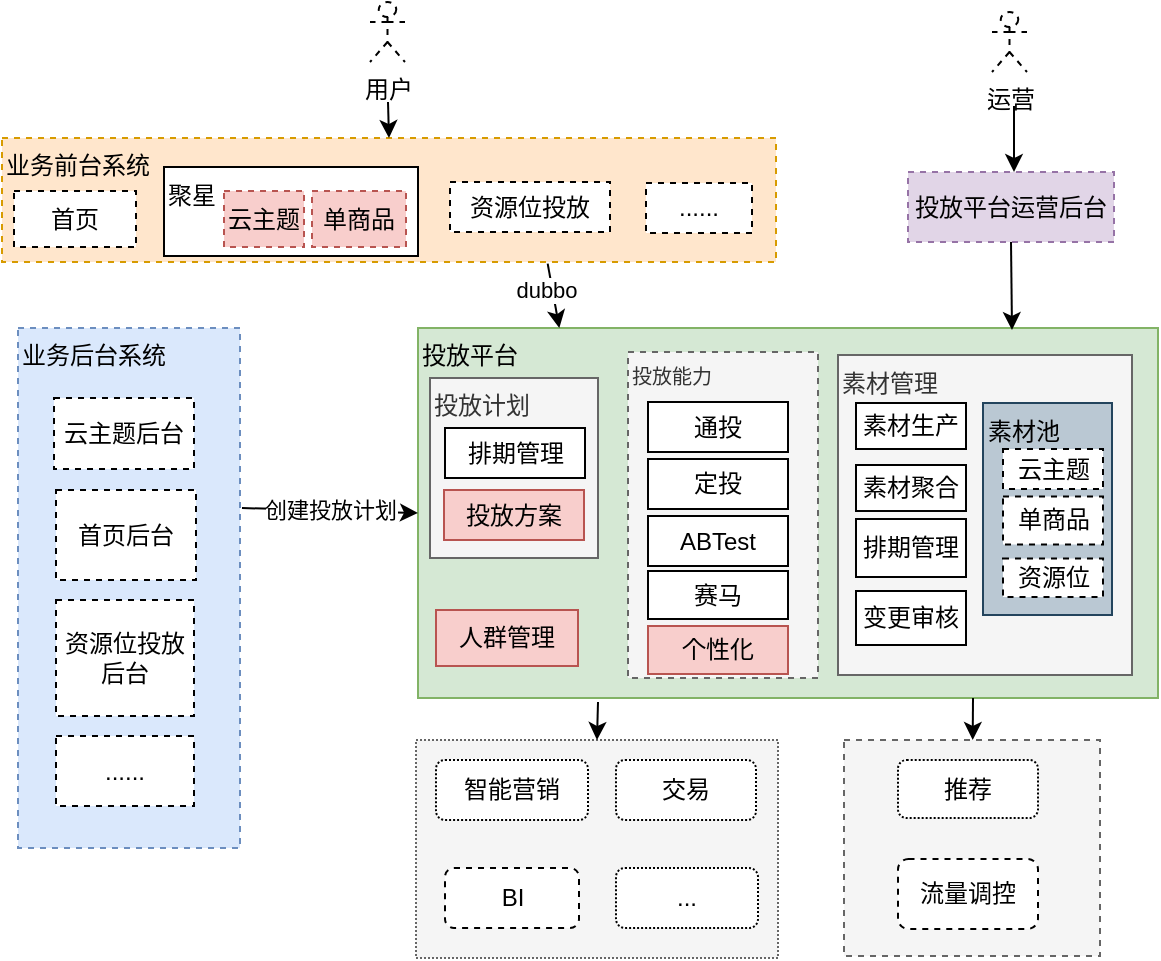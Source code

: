 <mxfile version="13.6.6" type="github">
  <diagram id="yP1MtyXhHekd8L7kZ_Y-" name="Page-1">
    <mxGraphModel dx="1186" dy="661" grid="0" gridSize="10" guides="1" tooltips="1" connect="1" arrows="1" fold="1" page="1" pageScale="1" pageWidth="827" pageHeight="1169" math="0" shadow="0">
      <root>
        <mxCell id="0" />
        <mxCell id="1" parent="0" />
        <mxCell id="SAk0w7PRKyOR6Q5ZeCQe-9" value="" style="rounded=0;whiteSpace=wrap;html=1;dashed=1;fillColor=#f5f5f5;strokeColor=#666666;fontColor=#333333;" parent="1" vertex="1">
          <mxGeometry x="473" y="471" width="128" height="108" as="geometry" />
        </mxCell>
        <mxCell id="wOw6Tid5QmzaZG2gmArs-5" value="" style="rounded=0;whiteSpace=wrap;html=1;dashed=1;dashPattern=1 1;fillColor=#f5f5f5;strokeColor=#666666;fontColor=#333333;" parent="1" vertex="1">
          <mxGeometry x="259" y="471" width="181" height="109" as="geometry" />
        </mxCell>
        <mxCell id="wOw6Tid5QmzaZG2gmArs-6" value="智能营销" style="rounded=1;whiteSpace=wrap;html=1;dashed=1;dashPattern=1 1;" parent="1" vertex="1">
          <mxGeometry x="269" y="481" width="76" height="30" as="geometry" />
        </mxCell>
        <mxCell id="wOw6Tid5QmzaZG2gmArs-7" value="交易" style="rounded=1;whiteSpace=wrap;html=1;dashed=1;dashPattern=1 1;" parent="1" vertex="1">
          <mxGeometry x="359" y="481" width="70" height="30" as="geometry" />
        </mxCell>
        <mxCell id="wOw6Tid5QmzaZG2gmArs-8" value="推荐" style="rounded=1;whiteSpace=wrap;html=1;dashed=1;dashPattern=1 1;" parent="1" vertex="1">
          <mxGeometry x="500" y="481" width="70" height="29" as="geometry" />
        </mxCell>
        <mxCell id="wOw6Tid5QmzaZG2gmArs-9" value="..." style="rounded=1;whiteSpace=wrap;html=1;dashed=1;dashPattern=1 1;" parent="1" vertex="1">
          <mxGeometry x="359" y="535" width="71" height="30" as="geometry" />
        </mxCell>
        <mxCell id="wOw6Tid5QmzaZG2gmArs-24" value="投放平台" style="rounded=0;whiteSpace=wrap;html=1;align=left;horizontal=1;verticalAlign=top;fillColor=#d5e8d4;strokeColor=#82b366;" parent="1" vertex="1">
          <mxGeometry x="260" y="265" width="370" height="185" as="geometry" />
        </mxCell>
        <mxCell id="SAk0w7PRKyOR6Q5ZeCQe-10" value="BI" style="rounded=1;whiteSpace=wrap;html=1;dashed=1;" parent="1" vertex="1">
          <mxGeometry x="273.5" y="535" width="67" height="30" as="geometry" />
        </mxCell>
        <mxCell id="SAk0w7PRKyOR6Q5ZeCQe-11" value="业务前台系统" style="rounded=0;whiteSpace=wrap;html=1;dashed=1;fillColor=#ffe6cc;strokeColor=#d79b00;verticalAlign=top;align=left;" parent="1" vertex="1">
          <mxGeometry x="52" y="170" width="387" height="62" as="geometry" />
        </mxCell>
        <mxCell id="SAk0w7PRKyOR6Q5ZeCQe-18" value="人群管理" style="rounded=0;whiteSpace=wrap;html=1;fillColor=#f8cecc;strokeColor=#b85450;" parent="1" vertex="1">
          <mxGeometry x="269" y="406" width="71" height="28" as="geometry" />
        </mxCell>
        <mxCell id="SAk0w7PRKyOR6Q5ZeCQe-22" value="投放计划" style="rounded=0;whiteSpace=wrap;html=1;fillColor=#f5f5f5;strokeColor=#666666;verticalAlign=top;align=left;fontColor=#333333;" parent="1" vertex="1">
          <mxGeometry x="266" y="290" width="84" height="90" as="geometry" />
        </mxCell>
        <mxCell id="SAk0w7PRKyOR6Q5ZeCQe-23" value="&lt;div&gt;&lt;span&gt;&lt;sup&gt;投放能力&lt;/sup&gt;&lt;/span&gt;&lt;/div&gt;" style="rounded=0;whiteSpace=wrap;html=1;dashed=1;align=left;horizontal=1;verticalAlign=top;fillColor=#f5f5f5;strokeColor=#666666;fontColor=#333333;" parent="1" vertex="1">
          <mxGeometry x="365" y="277" width="95" height="163" as="geometry" />
        </mxCell>
        <mxCell id="SAk0w7PRKyOR6Q5ZeCQe-24" value="通投" style="rounded=0;whiteSpace=wrap;html=1;" parent="1" vertex="1">
          <mxGeometry x="375" y="302" width="70" height="25" as="geometry" />
        </mxCell>
        <mxCell id="SAk0w7PRKyOR6Q5ZeCQe-25" value="定投" style="rounded=0;whiteSpace=wrap;html=1;" parent="1" vertex="1">
          <mxGeometry x="375" y="330.5" width="70" height="25" as="geometry" />
        </mxCell>
        <mxCell id="SAk0w7PRKyOR6Q5ZeCQe-26" value="ABTest" style="rounded=0;whiteSpace=wrap;html=1;" parent="1" vertex="1">
          <mxGeometry x="375" y="359" width="70" height="25" as="geometry" />
        </mxCell>
        <mxCell id="SAk0w7PRKyOR6Q5ZeCQe-27" value="赛马" style="rounded=0;whiteSpace=wrap;html=1;" parent="1" vertex="1">
          <mxGeometry x="375" y="386.5" width="70" height="24" as="geometry" />
        </mxCell>
        <mxCell id="SAk0w7PRKyOR6Q5ZeCQe-28" value="素材管理" style="rounded=0;whiteSpace=wrap;html=1;fillColor=#f5f5f5;strokeColor=#666666;fontColor=#333333;align=left;horizontal=1;verticalAlign=top;" parent="1" vertex="1">
          <mxGeometry x="470" y="278.5" width="147" height="160" as="geometry" />
        </mxCell>
        <mxCell id="SAk0w7PRKyOR6Q5ZeCQe-29" value="素材生产" style="rounded=0;whiteSpace=wrap;html=1;" parent="1" vertex="1">
          <mxGeometry x="479" y="302.5" width="55" height="23" as="geometry" />
        </mxCell>
        <mxCell id="SAk0w7PRKyOR6Q5ZeCQe-31" value="素材聚合" style="rounded=0;whiteSpace=wrap;html=1;" parent="1" vertex="1">
          <mxGeometry x="479" y="333.5" width="55" height="23" as="geometry" />
        </mxCell>
        <mxCell id="SAk0w7PRKyOR6Q5ZeCQe-32" value="排期管理" style="rounded=0;whiteSpace=wrap;html=1;" parent="1" vertex="1">
          <mxGeometry x="479" y="360.5" width="55" height="29" as="geometry" />
        </mxCell>
        <mxCell id="SAk0w7PRKyOR6Q5ZeCQe-33" value="资源位投放" style="rounded=0;whiteSpace=wrap;html=1;dashed=1;" parent="1" vertex="1">
          <mxGeometry x="276" y="192" width="80" height="25" as="geometry" />
        </mxCell>
        <mxCell id="SAk0w7PRKyOR6Q5ZeCQe-36" value="投放平台运营后台" style="rounded=0;whiteSpace=wrap;html=1;dashed=1;fillColor=#e1d5e7;strokeColor=#9673a6;" parent="1" vertex="1">
          <mxGeometry x="505" y="187" width="103" height="35" as="geometry" />
        </mxCell>
        <mxCell id="SAk0w7PRKyOR6Q5ZeCQe-37" value="运营" style="shape=umlActor;verticalLabelPosition=bottom;verticalAlign=top;html=1;outlineConnect=0;dashed=1;" parent="1" vertex="1">
          <mxGeometry x="547" y="107" width="17.5" height="30" as="geometry" />
        </mxCell>
        <mxCell id="SAk0w7PRKyOR6Q5ZeCQe-39" value="用户" style="shape=umlActor;verticalLabelPosition=bottom;verticalAlign=top;html=1;outlineConnect=0;dashed=1;" parent="1" vertex="1">
          <mxGeometry x="236" y="102" width="17.5" height="30" as="geometry" />
        </mxCell>
        <mxCell id="SAk0w7PRKyOR6Q5ZeCQe-41" value="" style="endArrow=classic;html=1;entryX=0.5;entryY=0;entryDx=0;entryDy=0;" parent="1" target="SAk0w7PRKyOR6Q5ZeCQe-11" edge="1">
          <mxGeometry width="50" height="50" relative="1" as="geometry">
            <mxPoint x="245" y="152" as="sourcePoint" />
            <mxPoint x="480" y="242" as="targetPoint" />
          </mxGeometry>
        </mxCell>
        <mxCell id="SAk0w7PRKyOR6Q5ZeCQe-42" value="" style="endArrow=classic;html=1;" parent="1" edge="1">
          <mxGeometry width="50" height="50" relative="1" as="geometry">
            <mxPoint x="558" y="154" as="sourcePoint" />
            <mxPoint x="558" y="187" as="targetPoint" />
          </mxGeometry>
        </mxCell>
        <mxCell id="SAk0w7PRKyOR6Q5ZeCQe-43" value="" style="endArrow=classic;html=1;exitX=0.705;exitY=1.013;exitDx=0;exitDy=0;entryX=0.191;entryY=0;entryDx=0;entryDy=0;exitPerimeter=0;entryPerimeter=0;" parent="1" source="SAk0w7PRKyOR6Q5ZeCQe-11" target="wOw6Tid5QmzaZG2gmArs-24" edge="1">
          <mxGeometry width="50" height="50" relative="1" as="geometry">
            <mxPoint x="430" y="310" as="sourcePoint" />
            <mxPoint x="300" y="260" as="targetPoint" />
          </mxGeometry>
        </mxCell>
        <mxCell id="SAk0w7PRKyOR6Q5ZeCQe-62" value="dubbo" style="edgeLabel;html=1;align=center;verticalAlign=middle;resizable=0;points=[];" parent="SAk0w7PRKyOR6Q5ZeCQe-43" vertex="1" connectable="0">
          <mxGeometry x="-0.228" y="-3" relative="1" as="geometry">
            <mxPoint as="offset" />
          </mxGeometry>
        </mxCell>
        <mxCell id="SAk0w7PRKyOR6Q5ZeCQe-44" value="" style="endArrow=classic;html=1;exitX=0.5;exitY=1;exitDx=0;exitDy=0;" parent="1" source="SAk0w7PRKyOR6Q5ZeCQe-36" edge="1">
          <mxGeometry width="50" height="50" relative="1" as="geometry">
            <mxPoint x="260" y="255" as="sourcePoint" />
            <mxPoint x="557" y="266" as="targetPoint" />
          </mxGeometry>
        </mxCell>
        <mxCell id="SAk0w7PRKyOR6Q5ZeCQe-46" value="业务后台系统" style="rounded=0;whiteSpace=wrap;html=1;dashed=1;fillColor=#dae8fc;align=left;strokeColor=#6c8ebf;verticalAlign=top;" parent="1" vertex="1">
          <mxGeometry x="60" y="265" width="111" height="260" as="geometry" />
        </mxCell>
        <mxCell id="SAk0w7PRKyOR6Q5ZeCQe-47" value="云主题后台" style="rounded=0;whiteSpace=wrap;html=1;dashed=1;align=center;" parent="1" vertex="1">
          <mxGeometry x="78" y="300" width="70" height="35.5" as="geometry" />
        </mxCell>
        <mxCell id="SAk0w7PRKyOR6Q5ZeCQe-48" value="首页后台" style="rounded=0;whiteSpace=wrap;html=1;dashed=1;align=center;" parent="1" vertex="1">
          <mxGeometry x="79" y="346" width="70" height="45" as="geometry" />
        </mxCell>
        <mxCell id="SAk0w7PRKyOR6Q5ZeCQe-49" value="创建投放计划" style="endArrow=classic;html=1;entryX=0;entryY=0.5;entryDx=0;entryDy=0;" parent="1" target="wOw6Tid5QmzaZG2gmArs-24" edge="1">
          <mxGeometry width="50" height="50" relative="1" as="geometry">
            <mxPoint x="172" y="355" as="sourcePoint" />
            <mxPoint x="480" y="250" as="targetPoint" />
          </mxGeometry>
        </mxCell>
        <mxCell id="SAk0w7PRKyOR6Q5ZeCQe-50" value="......" style="rounded=0;whiteSpace=wrap;html=1;dashed=1;align=center;" parent="1" vertex="1">
          <mxGeometry x="79" y="469" width="69" height="35" as="geometry" />
        </mxCell>
        <mxCell id="SAk0w7PRKyOR6Q5ZeCQe-51" value="" style="endArrow=classic;html=1;entryX=0.5;entryY=0;entryDx=0;entryDy=0;" parent="1" target="wOw6Tid5QmzaZG2gmArs-5" edge="1">
          <mxGeometry width="50" height="50" relative="1" as="geometry">
            <mxPoint x="350" y="452" as="sourcePoint" />
            <mxPoint x="480" y="280" as="targetPoint" />
          </mxGeometry>
        </mxCell>
        <mxCell id="SAk0w7PRKyOR6Q5ZeCQe-55" value="流量调控" style="rounded=1;whiteSpace=wrap;html=1;dashed=1;align=center;" parent="1" vertex="1">
          <mxGeometry x="500" y="530.5" width="70" height="35" as="geometry" />
        </mxCell>
        <mxCell id="SAk0w7PRKyOR6Q5ZeCQe-57" value="首页" style="rounded=0;whiteSpace=wrap;html=1;dashed=1;" parent="1" vertex="1">
          <mxGeometry x="58" y="196.5" width="61" height="28" as="geometry" />
        </mxCell>
        <mxCell id="SAk0w7PRKyOR6Q5ZeCQe-60" value="......" style="rounded=0;whiteSpace=wrap;html=1;dashed=1;" parent="1" vertex="1">
          <mxGeometry x="374" y="192.5" width="53" height="25" as="geometry" />
        </mxCell>
        <mxCell id="SAk0w7PRKyOR6Q5ZeCQe-64" value="资源位投放后台" style="rounded=0;whiteSpace=wrap;html=1;dashed=1;align=center;" parent="1" vertex="1">
          <mxGeometry x="79" y="401" width="69" height="58" as="geometry" />
        </mxCell>
        <mxCell id="CF3iyAbwDcJgYB5cswlC-1" value="个性化" style="rounded=0;whiteSpace=wrap;html=1;fillColor=#f8cecc;strokeColor=#b85450;" vertex="1" parent="1">
          <mxGeometry x="375" y="414" width="70" height="24" as="geometry" />
        </mxCell>
        <mxCell id="CF3iyAbwDcJgYB5cswlC-2" value="变更审核" style="rounded=0;whiteSpace=wrap;html=1;" vertex="1" parent="1">
          <mxGeometry x="479" y="396.5" width="55" height="27" as="geometry" />
        </mxCell>
        <mxCell id="CF3iyAbwDcJgYB5cswlC-4" value="排期管理" style="rounded=0;whiteSpace=wrap;html=1;" vertex="1" parent="1">
          <mxGeometry x="273.5" y="315" width="70" height="25" as="geometry" />
        </mxCell>
        <mxCell id="CF3iyAbwDcJgYB5cswlC-5" value="投放方案" style="rounded=0;whiteSpace=wrap;html=1;fillColor=#f8cecc;strokeColor=#b85450;" vertex="1" parent="1">
          <mxGeometry x="273" y="346" width="70" height="25" as="geometry" />
        </mxCell>
        <mxCell id="CF3iyAbwDcJgYB5cswlC-7" value="素材池" style="rounded=0;whiteSpace=wrap;html=1;align=left;verticalAlign=top;fillColor=#bac8d3;strokeColor=#23445d;" vertex="1" parent="1">
          <mxGeometry x="542.5" y="302.5" width="64.5" height="106" as="geometry" />
        </mxCell>
        <mxCell id="CF3iyAbwDcJgYB5cswlC-9" value="聚星" style="rounded=0;whiteSpace=wrap;html=1;align=left;verticalAlign=top;" vertex="1" parent="1">
          <mxGeometry x="133" y="184.5" width="127" height="44.5" as="geometry" />
        </mxCell>
        <mxCell id="SAk0w7PRKyOR6Q5ZeCQe-12" value="云主题" style="rounded=0;whiteSpace=wrap;html=1;dashed=1;fillColor=#f8cecc;strokeColor=#b85450;" parent="1" vertex="1">
          <mxGeometry x="163" y="196.5" width="40" height="28" as="geometry" />
        </mxCell>
        <mxCell id="SAk0w7PRKyOR6Q5ZeCQe-34" value="单商品" style="rounded=0;whiteSpace=wrap;html=1;dashed=1;fillColor=#f8cecc;strokeColor=#b85450;" parent="1" vertex="1">
          <mxGeometry x="207" y="196.5" width="47" height="28" as="geometry" />
        </mxCell>
        <mxCell id="CF3iyAbwDcJgYB5cswlC-10" value="云主题" style="rounded=0;whiteSpace=wrap;html=1;dashed=1;align=center;" vertex="1" parent="1">
          <mxGeometry x="552.5" y="325.5" width="50" height="20" as="geometry" />
        </mxCell>
        <mxCell id="CF3iyAbwDcJgYB5cswlC-11" value="单商品" style="rounded=0;whiteSpace=wrap;html=1;dashed=1;align=center;" vertex="1" parent="1">
          <mxGeometry x="552.5" y="349.25" width="50" height="24" as="geometry" />
        </mxCell>
        <mxCell id="CF3iyAbwDcJgYB5cswlC-12" value="资源位" style="rounded=0;whiteSpace=wrap;html=1;dashed=1;align=center;" vertex="1" parent="1">
          <mxGeometry x="552.5" y="380.25" width="50" height="19.25" as="geometry" />
        </mxCell>
        <mxCell id="CF3iyAbwDcJgYB5cswlC-16" value="" style="endArrow=classic;html=1;exitX=0.75;exitY=1;exitDx=0;exitDy=0;" edge="1" parent="1" source="wOw6Tid5QmzaZG2gmArs-24" target="SAk0w7PRKyOR6Q5ZeCQe-9">
          <mxGeometry width="50" height="50" relative="1" as="geometry">
            <mxPoint x="390" y="350" as="sourcePoint" />
            <mxPoint x="440" y="300" as="targetPoint" />
          </mxGeometry>
        </mxCell>
      </root>
    </mxGraphModel>
  </diagram>
</mxfile>
